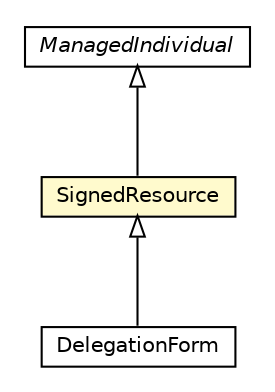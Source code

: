#!/usr/local/bin/dot
#
# Class diagram 
# Generated by UMLGraph version R5_6-24-gf6e263 (http://www.umlgraph.org/)
#

digraph G {
	edge [fontname="Helvetica",fontsize=10,labelfontname="Helvetica",labelfontsize=10];
	node [fontname="Helvetica",fontsize=10,shape=plaintext];
	nodesep=0.25;
	ranksep=0.5;
	// org.universAAL.ontology.cryptographic.SignedResource
	c326174 [label=<<table title="org.universAAL.ontology.cryptographic.SignedResource" border="0" cellborder="1" cellspacing="0" cellpadding="2" port="p" bgcolor="lemonChiffon" href="./SignedResource.html">
		<tr><td><table border="0" cellspacing="0" cellpadding="1">
<tr><td align="center" balign="center"> SignedResource </td></tr>
		</table></td></tr>
		</table>>, URL="./SignedResource.html", fontname="Helvetica", fontcolor="black", fontsize=10.0];
	// org.universAAL.ontology.security.DelegationForm
	c326482 [label=<<table title="org.universAAL.ontology.security.DelegationForm" border="0" cellborder="1" cellspacing="0" cellpadding="2" port="p" href="../security/DelegationForm.html">
		<tr><td><table border="0" cellspacing="0" cellpadding="1">
<tr><td align="center" balign="center"> DelegationForm </td></tr>
		</table></td></tr>
		</table>>, URL="../security/DelegationForm.html", fontname="Helvetica", fontcolor="black", fontsize=10.0];
	//org.universAAL.ontology.cryptographic.SignedResource extends org.universAAL.middleware.owl.ManagedIndividual
	c326512:p -> c326174:p [dir=back,arrowtail=empty];
	//org.universAAL.ontology.security.DelegationForm extends org.universAAL.ontology.cryptographic.SignedResource
	c326174:p -> c326482:p [dir=back,arrowtail=empty];
	// org.universAAL.middleware.owl.ManagedIndividual
	c326512 [label=<<table title="org.universAAL.middleware.owl.ManagedIndividual" border="0" cellborder="1" cellspacing="0" cellpadding="2" port="p" href="http://java.sun.com/j2se/1.4.2/docs/api/org/universAAL/middleware/owl/ManagedIndividual.html">
		<tr><td><table border="0" cellspacing="0" cellpadding="1">
<tr><td align="center" balign="center"><font face="Helvetica-Oblique"> ManagedIndividual </font></td></tr>
		</table></td></tr>
		</table>>, URL="http://java.sun.com/j2se/1.4.2/docs/api/org/universAAL/middleware/owl/ManagedIndividual.html", fontname="Helvetica", fontcolor="black", fontsize=10.0];
}

